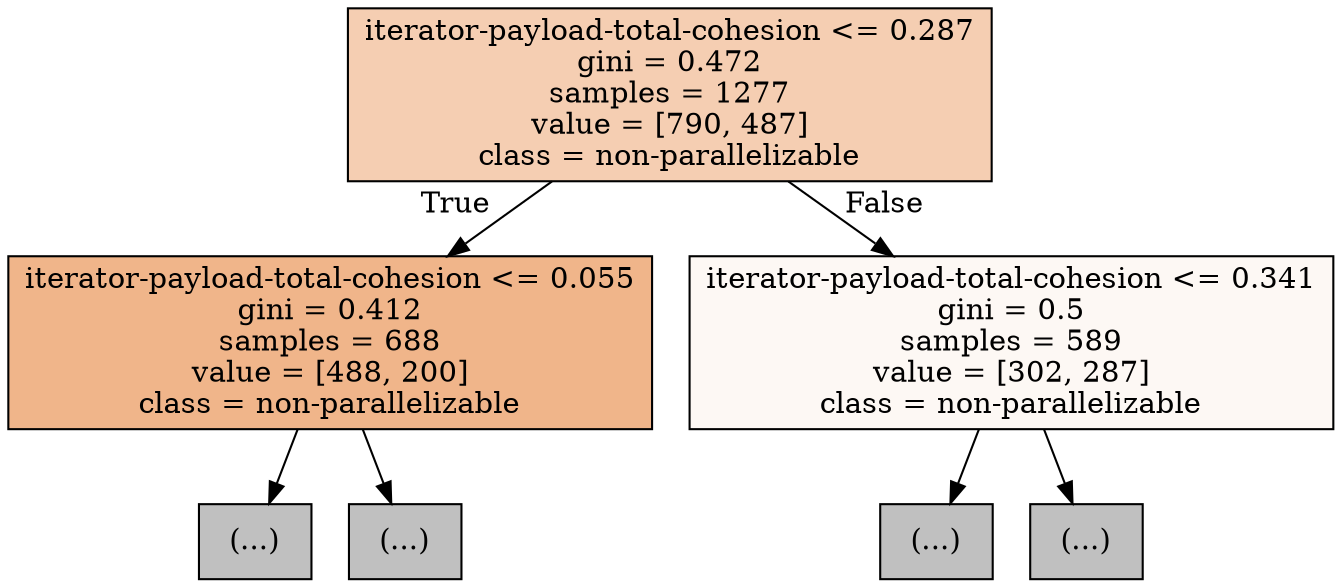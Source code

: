 digraph Tree {
node [shape=box, style="filled", color="black"] ;
0 [label="iterator-payload-total-cohesion <= 0.287\ngini = 0.472\nsamples = 1277\nvalue = [790, 487]\nclass = non-parallelizable", fillcolor="#e5813962"] ;
1 [label="iterator-payload-total-cohesion <= 0.055\ngini = 0.412\nsamples = 688\nvalue = [488, 200]\nclass = non-parallelizable", fillcolor="#e5813996"] ;
0 -> 1 [labeldistance=2.5, labelangle=45, headlabel="True"] ;
2 [label="(...)", fillcolor="#C0C0C0"] ;
1 -> 2 ;
89 [label="(...)", fillcolor="#C0C0C0"] ;
1 -> 89 ;
240 [label="iterator-payload-total-cohesion <= 0.341\ngini = 0.5\nsamples = 589\nvalue = [302, 287]\nclass = non-parallelizable", fillcolor="#e581390d"] ;
0 -> 240 [labeldistance=2.5, labelangle=-45, headlabel="False"] ;
241 [label="(...)", fillcolor="#C0C0C0"] ;
240 -> 241 ;
310 [label="(...)", fillcolor="#C0C0C0"] ;
240 -> 310 ;
}